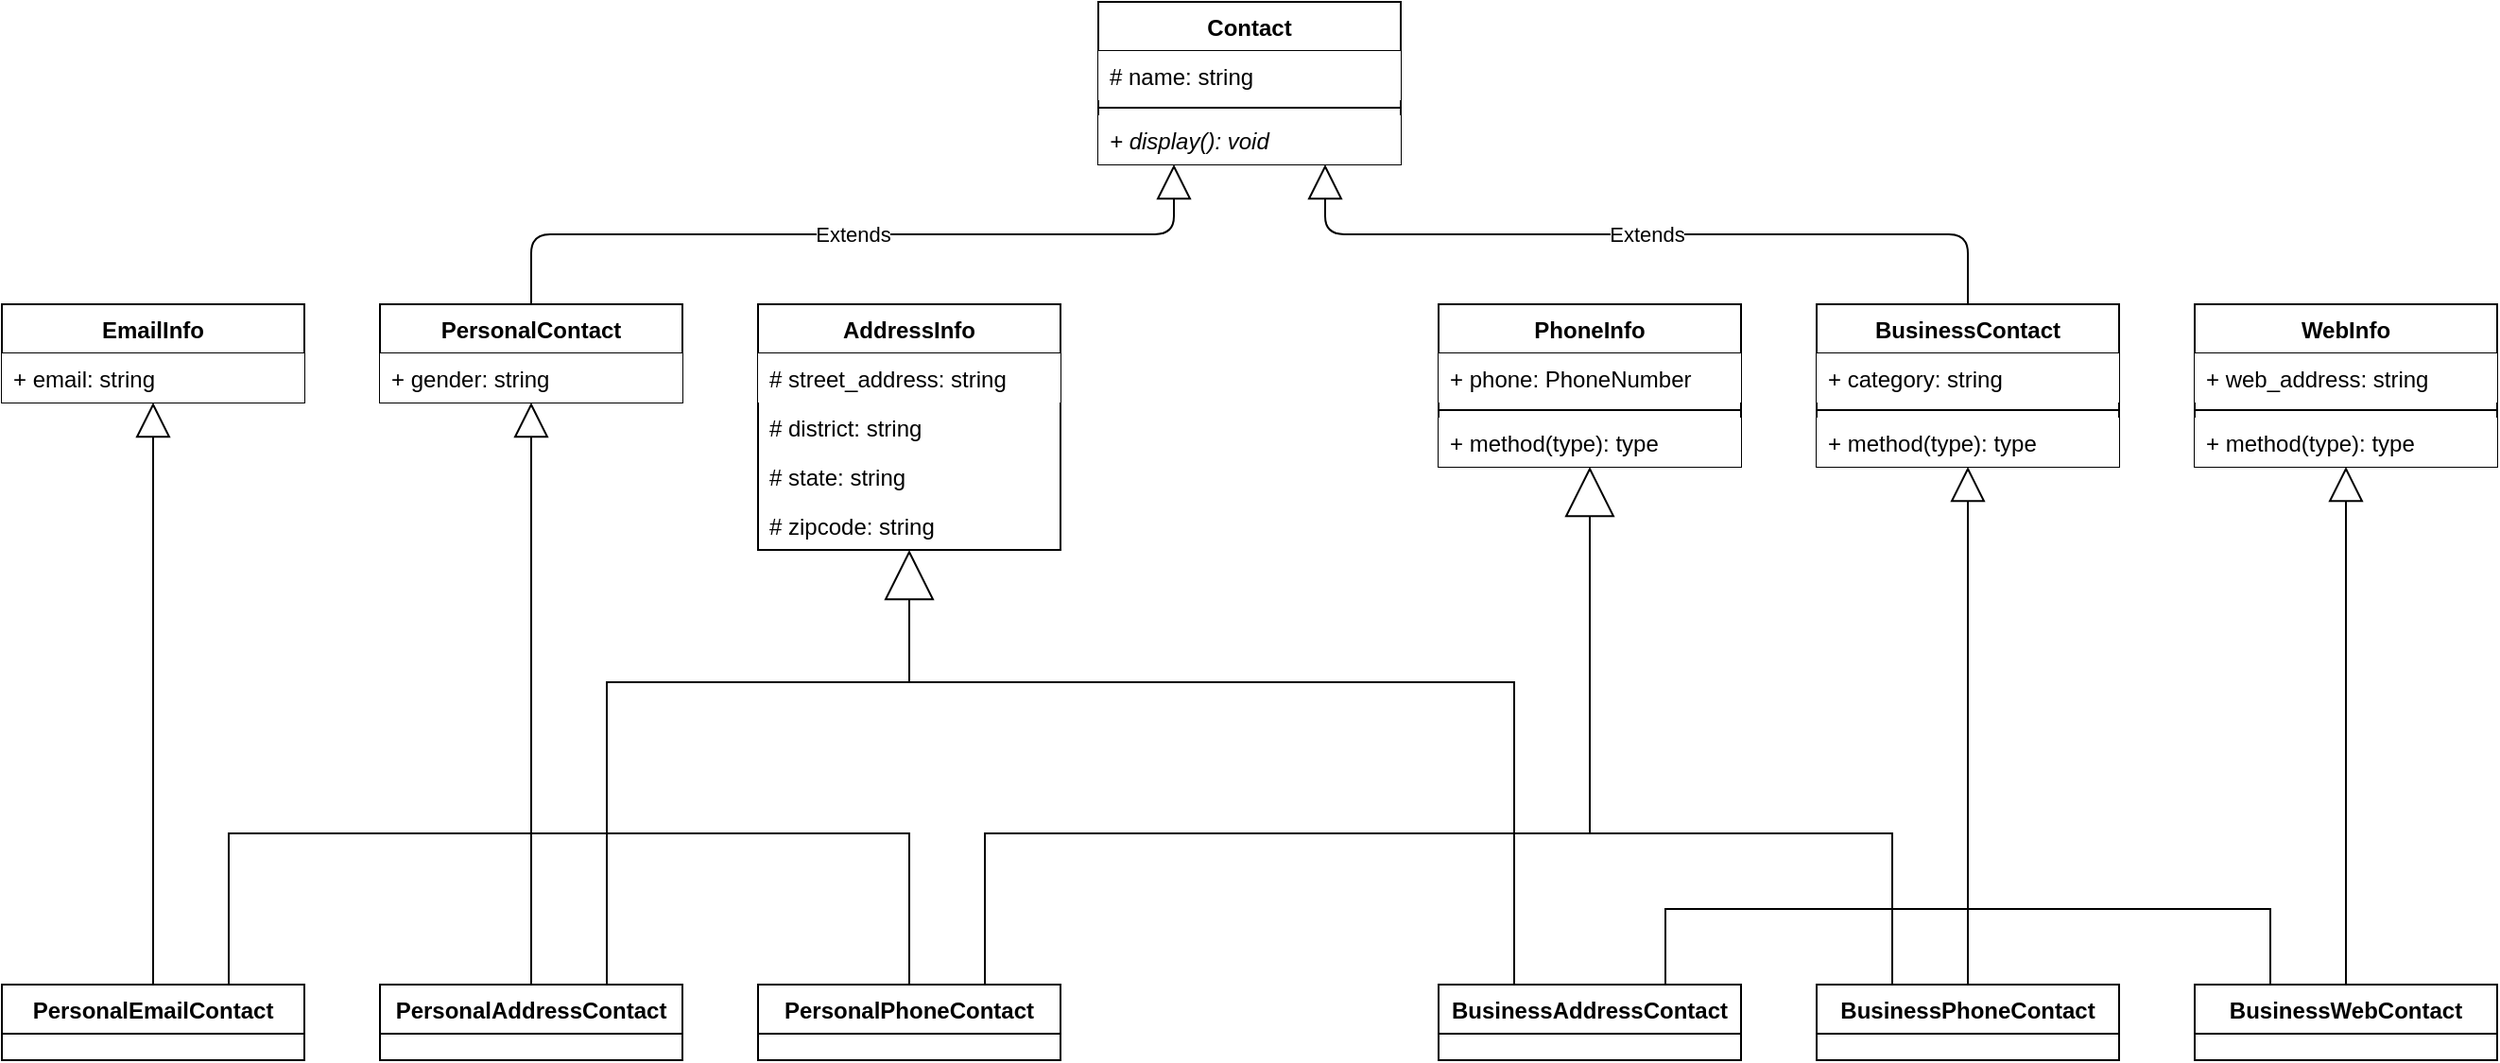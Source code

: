 <mxfile version="14.5.1" type="device" pages="2"><diagram id="RXsj_S4nUaZevX5wALTk" name="Contact Hierarchy"><mxGraphModel dx="1570" dy="1070" grid="1" gridSize="10" guides="1" tooltips="1" connect="1" arrows="0" fold="1" page="1" pageScale="1" pageWidth="1400" pageHeight="700" math="0" shadow="0"><root><mxCell id="0"/><mxCell id="1" parent="0"/><mxCell id="fDuT555Jr4MOAWVFoyUx-1" value="Contact" style="swimlane;fontStyle=1;align=center;verticalAlign=top;childLayout=stackLayout;horizontal=1;startSize=26;horizontalStack=0;resizeParent=1;resizeParentMax=0;resizeLast=0;collapsible=1;marginBottom=0;" parent="1" vertex="1"><mxGeometry x="620" y="70" width="160" height="86" as="geometry"/></mxCell><mxCell id="fDuT555Jr4MOAWVFoyUx-2" value="# name: string" style="text;strokeColor=none;align=left;verticalAlign=top;spacingLeft=4;spacingRight=4;overflow=hidden;rotatable=0;points=[[0,0.5],[1,0.5]];portConstraint=eastwest;fillColor=#ffffff;" parent="fDuT555Jr4MOAWVFoyUx-1" vertex="1"><mxGeometry y="26" width="160" height="26" as="geometry"/></mxCell><mxCell id="fDuT555Jr4MOAWVFoyUx-3" value="" style="line;strokeWidth=1;fillColor=none;align=left;verticalAlign=middle;spacingTop=-1;spacingLeft=3;spacingRight=3;rotatable=0;labelPosition=right;points=[];portConstraint=eastwest;" parent="fDuT555Jr4MOAWVFoyUx-1" vertex="1"><mxGeometry y="52" width="160" height="8" as="geometry"/></mxCell><mxCell id="fDuT555Jr4MOAWVFoyUx-4" value="+ display(): void" style="text;strokeColor=none;align=left;verticalAlign=top;spacingLeft=4;spacingRight=4;overflow=hidden;rotatable=0;points=[[0,0.5],[1,0.5]];portConstraint=eastwest;fontStyle=2;fillColor=#ffffff;" parent="fDuT555Jr4MOAWVFoyUx-1" vertex="1"><mxGeometry y="60" width="160" height="26" as="geometry"/></mxCell><mxCell id="fDuT555Jr4MOAWVFoyUx-6" value="PersonalContact" style="swimlane;fontStyle=1;align=center;verticalAlign=top;childLayout=stackLayout;horizontal=1;startSize=26;horizontalStack=0;resizeParent=1;resizeParentMax=0;resizeLast=0;collapsible=1;marginBottom=0;" parent="1" vertex="1"><mxGeometry x="240" y="230" width="160" height="52" as="geometry"/></mxCell><mxCell id="fDuT555Jr4MOAWVFoyUx-7" value="+ gender: string" style="text;strokeColor=none;align=left;verticalAlign=top;spacingLeft=4;spacingRight=4;overflow=hidden;rotatable=0;points=[[0,0.5],[1,0.5]];portConstraint=eastwest;fillColor=#ffffff;" parent="fDuT555Jr4MOAWVFoyUx-6" vertex="1"><mxGeometry y="26" width="160" height="26" as="geometry"/></mxCell><mxCell id="fDuT555Jr4MOAWVFoyUx-10" value="BusinessContact" style="swimlane;fontStyle=1;align=center;verticalAlign=top;childLayout=stackLayout;horizontal=1;startSize=26;horizontalStack=0;resizeParent=1;resizeParentMax=0;resizeLast=0;collapsible=1;marginBottom=0;" parent="1" vertex="1"><mxGeometry x="1000" y="230" width="160" height="86" as="geometry"/></mxCell><mxCell id="fDuT555Jr4MOAWVFoyUx-11" value="+ category: string" style="text;strokeColor=none;align=left;verticalAlign=top;spacingLeft=4;spacingRight=4;overflow=hidden;rotatable=0;points=[[0,0.5],[1,0.5]];portConstraint=eastwest;fillColor=#ffffff;" parent="fDuT555Jr4MOAWVFoyUx-10" vertex="1"><mxGeometry y="26" width="160" height="26" as="geometry"/></mxCell><mxCell id="fDuT555Jr4MOAWVFoyUx-12" value="" style="line;strokeWidth=1;fillColor=none;align=left;verticalAlign=middle;spacingTop=-1;spacingLeft=3;spacingRight=3;rotatable=0;labelPosition=right;points=[];portConstraint=eastwest;" parent="fDuT555Jr4MOAWVFoyUx-10" vertex="1"><mxGeometry y="52" width="160" height="8" as="geometry"/></mxCell><mxCell id="fDuT555Jr4MOAWVFoyUx-13" value="+ method(type): type" style="text;strokeColor=none;align=left;verticalAlign=top;spacingLeft=4;spacingRight=4;overflow=hidden;rotatable=0;points=[[0,0.5],[1,0.5]];portConstraint=eastwest;fillColor=#ffffff;" parent="fDuT555Jr4MOAWVFoyUx-10" vertex="1"><mxGeometry y="60" width="160" height="26" as="geometry"/></mxCell><mxCell id="fDuT555Jr4MOAWVFoyUx-14" value="Extends" style="endArrow=block;endSize=16;endFill=0;html=1;exitX=0.5;exitY=0;exitDx=0;exitDy=0;entryX=0.25;entryY=1;entryDx=0;entryDy=0;edgeStyle=orthogonalEdgeStyle;" parent="1" source="fDuT555Jr4MOAWVFoyUx-6" target="fDuT555Jr4MOAWVFoyUx-1" edge="1"><mxGeometry width="160" relative="1" as="geometry"><mxPoint x="460" y="170" as="sourcePoint"/><mxPoint x="620" y="170" as="targetPoint"/></mxGeometry></mxCell><mxCell id="fDuT555Jr4MOAWVFoyUx-15" value="Extends" style="endArrow=block;endSize=16;endFill=0;html=1;exitX=0.5;exitY=0;exitDx=0;exitDy=0;entryX=0.75;entryY=1;entryDx=0;entryDy=0;edgeStyle=orthogonalEdgeStyle;" parent="1" source="fDuT555Jr4MOAWVFoyUx-10" target="fDuT555Jr4MOAWVFoyUx-1" edge="1"><mxGeometry width="160" relative="1" as="geometry"><mxPoint x="660" y="310" as="sourcePoint"/><mxPoint x="820" y="310" as="targetPoint"/></mxGeometry></mxCell><mxCell id="fDuT555Jr4MOAWVFoyUx-16" value="AddressInfo" style="swimlane;fontStyle=1;align=center;verticalAlign=top;childLayout=stackLayout;horizontal=1;startSize=26;horizontalStack=0;resizeParent=1;resizeParentMax=0;resizeLast=0;collapsible=1;marginBottom=0;" parent="1" vertex="1"><mxGeometry x="440" y="230" width="160" height="130" as="geometry"><mxRectangle x="240" y="200" width="100" height="26" as="alternateBounds"/></mxGeometry></mxCell><mxCell id="fDuT555Jr4MOAWVFoyUx-17" value="# street_address: string" style="text;strokeColor=none;align=left;verticalAlign=top;spacingLeft=4;spacingRight=4;overflow=hidden;rotatable=0;points=[[0,0.5],[1,0.5]];portConstraint=eastwest;fillColor=#ffffff;" parent="fDuT555Jr4MOAWVFoyUx-16" vertex="1"><mxGeometry y="26" width="160" height="26" as="geometry"/></mxCell><mxCell id="MVMWuLtHfD_XNEsz0F-j-5" value="# district: string" style="text;strokeColor=none;fillColor=none;align=left;verticalAlign=top;spacingLeft=4;spacingRight=4;overflow=hidden;rotatable=0;points=[[0,0.5],[1,0.5]];portConstraint=eastwest;" vertex="1" parent="fDuT555Jr4MOAWVFoyUx-16"><mxGeometry y="52" width="160" height="26" as="geometry"/></mxCell><mxCell id="MVMWuLtHfD_XNEsz0F-j-6" value="# state: string" style="text;strokeColor=none;fillColor=none;align=left;verticalAlign=top;spacingLeft=4;spacingRight=4;overflow=hidden;rotatable=0;points=[[0,0.5],[1,0.5]];portConstraint=eastwest;" vertex="1" parent="fDuT555Jr4MOAWVFoyUx-16"><mxGeometry y="78" width="160" height="26" as="geometry"/></mxCell><mxCell id="MVMWuLtHfD_XNEsz0F-j-7" value="# zipcode: string" style="text;strokeColor=none;fillColor=none;align=left;verticalAlign=top;spacingLeft=4;spacingRight=4;overflow=hidden;rotatable=0;points=[[0,0.5],[1,0.5]];portConstraint=eastwest;" vertex="1" parent="fDuT555Jr4MOAWVFoyUx-16"><mxGeometry y="104" width="160" height="26" as="geometry"/></mxCell><mxCell id="fDuT555Jr4MOAWVFoyUx-20" value="PhoneInfo" style="swimlane;fontStyle=1;align=center;verticalAlign=top;childLayout=stackLayout;horizontal=1;startSize=26;horizontalStack=0;resizeParent=1;resizeParentMax=0;resizeLast=0;collapsible=1;marginBottom=0;" parent="1" vertex="1"><mxGeometry x="800" y="230" width="160" height="86" as="geometry"/></mxCell><mxCell id="fDuT555Jr4MOAWVFoyUx-21" value="+ phone: PhoneNumber" style="text;strokeColor=none;align=left;verticalAlign=top;spacingLeft=4;spacingRight=4;overflow=hidden;rotatable=0;points=[[0,0.5],[1,0.5]];portConstraint=eastwest;fillColor=#ffffff;" parent="fDuT555Jr4MOAWVFoyUx-20" vertex="1"><mxGeometry y="26" width="160" height="26" as="geometry"/></mxCell><mxCell id="fDuT555Jr4MOAWVFoyUx-22" value="" style="line;strokeWidth=1;fillColor=none;align=left;verticalAlign=middle;spacingTop=-1;spacingLeft=3;spacingRight=3;rotatable=0;labelPosition=right;points=[];portConstraint=eastwest;" parent="fDuT555Jr4MOAWVFoyUx-20" vertex="1"><mxGeometry y="52" width="160" height="8" as="geometry"/></mxCell><mxCell id="fDuT555Jr4MOAWVFoyUx-23" value="+ method(type): type" style="text;strokeColor=none;align=left;verticalAlign=top;spacingLeft=4;spacingRight=4;overflow=hidden;rotatable=0;points=[[0,0.5],[1,0.5]];portConstraint=eastwest;fillColor=#ffffff;" parent="fDuT555Jr4MOAWVFoyUx-20" vertex="1"><mxGeometry y="60" width="160" height="26" as="geometry"/></mxCell><mxCell id="fDuT555Jr4MOAWVFoyUx-24" value="PersonalAddressContact" style="swimlane;fontStyle=1;align=center;verticalAlign=top;childLayout=stackLayout;horizontal=1;startSize=26;horizontalStack=0;resizeParent=1;resizeParentMax=0;resizeLast=0;collapsible=1;marginBottom=0;" parent="1" vertex="1"><mxGeometry x="240" y="590" width="160" height="40" as="geometry"/></mxCell><mxCell id="fDuT555Jr4MOAWVFoyUx-30" value="" style="endArrow=block;endFill=0;endSize=24;html=1;exitX=0.75;exitY=0;exitDx=0;exitDy=0;edgeStyle=orthogonalEdgeStyle;rounded=0;entryX=0.5;entryY=1;entryDx=0;entryDy=0;" parent="1" source="fDuT555Jr4MOAWVFoyUx-24" target="fDuT555Jr4MOAWVFoyUx-16" edge="1"><mxGeometry width="160" relative="1" as="geometry"><mxPoint x="400" y="380" as="sourcePoint"/><mxPoint x="600" y="400" as="targetPoint"/><Array as="points"><mxPoint x="360" y="430"/><mxPoint x="520" y="430"/></Array></mxGeometry></mxCell><mxCell id="fDuT555Jr4MOAWVFoyUx-31" value="" style="endArrow=block;endSize=16;endFill=0;html=1;exitX=0.5;exitY=0;exitDx=0;exitDy=0;edgeStyle=orthogonalEdgeStyle;entryX=0.5;entryY=1;entryDx=0;entryDy=0;" parent="1" source="fDuT555Jr4MOAWVFoyUx-24" target="fDuT555Jr4MOAWVFoyUx-6" edge="1"><mxGeometry width="160" relative="1" as="geometry"><mxPoint x="320" y="370" as="sourcePoint"/><mxPoint x="280" y="350" as="targetPoint"/><Array as="points"><mxPoint x="320" y="560"/><mxPoint x="320" y="560"/></Array></mxGeometry></mxCell><mxCell id="fDuT555Jr4MOAWVFoyUx-32" value="PersonalPhoneContact" style="swimlane;fontStyle=1;align=center;verticalAlign=top;childLayout=stackLayout;horizontal=1;startSize=26;horizontalStack=0;resizeParent=1;resizeParentMax=0;resizeLast=0;collapsible=1;marginBottom=0;" parent="1" vertex="1"><mxGeometry x="440" y="590" width="160" height="40" as="geometry"/></mxCell><mxCell id="fDuT555Jr4MOAWVFoyUx-36" value="" style="endArrow=block;endFill=0;endSize=24;html=1;exitX=0.75;exitY=0;exitDx=0;exitDy=0;entryX=0.5;entryY=1;entryDx=0;entryDy=0;edgeStyle=orthogonalEdgeStyle;rounded=0;" parent="1" source="fDuT555Jr4MOAWVFoyUx-32" target="fDuT555Jr4MOAWVFoyUx-20" edge="1"><mxGeometry width="160" relative="1" as="geometry"><mxPoint x="610" y="420" as="sourcePoint"/><mxPoint x="770" y="420" as="targetPoint"/><Array as="points"><mxPoint x="560" y="510"/><mxPoint x="880" y="510"/></Array></mxGeometry></mxCell><mxCell id="fDuT555Jr4MOAWVFoyUx-37" value="" style="endArrow=none;endSize=16;endFill=0;html=1;exitX=0.5;exitY=0;exitDx=0;exitDy=0;edgeStyle=orthogonalEdgeStyle;verticalAlign=bottom;labelPosition=center;verticalLabelPosition=middle;align=center;rounded=0;" parent="1" source="fDuT555Jr4MOAWVFoyUx-32" edge="1"><mxGeometry width="160" relative="1" as="geometry"><mxPoint x="420" y="310" as="sourcePoint"/><mxPoint x="320" y="320" as="targetPoint"/><Array as="points"><mxPoint x="520" y="510"/><mxPoint x="320" y="510"/></Array></mxGeometry></mxCell><mxCell id="MVMWuLtHfD_XNEsz0F-j-8" style="edgeStyle=orthogonalEdgeStyle;rounded=0;orthogonalLoop=1;jettySize=auto;html=1;exitX=0.75;exitY=0;exitDx=0;exitDy=0;endArrow=none;endFill=0;endSize=16;elbow=vertical;" edge="1" parent="1" source="MVMWuLtHfD_XNEsz0F-j-1"><mxGeometry relative="1" as="geometry"><mxPoint x="320" y="320" as="targetPoint"/><Array as="points"><mxPoint x="160" y="510"/><mxPoint x="320" y="510"/></Array></mxGeometry></mxCell><mxCell id="MVMWuLtHfD_XNEsz0F-j-13" style="edgeStyle=orthogonalEdgeStyle;rounded=1;orthogonalLoop=1;jettySize=auto;html=1;exitX=0.5;exitY=0;exitDx=0;exitDy=0;endArrow=block;endFill=0;endSize=16;entryX=0.5;entryY=1;entryDx=0;entryDy=0;" edge="1" parent="1" source="MVMWuLtHfD_XNEsz0F-j-1" target="MVMWuLtHfD_XNEsz0F-j-9"><mxGeometry relative="1" as="geometry"><mxPoint x="110" y="320" as="targetPoint"/><Array as="points"><mxPoint x="120" y="540"/><mxPoint x="120" y="540"/></Array></mxGeometry></mxCell><mxCell id="MVMWuLtHfD_XNEsz0F-j-1" value="PersonalEmailContact" style="swimlane;fontStyle=1;align=center;verticalAlign=top;childLayout=stackLayout;horizontal=1;startSize=26;horizontalStack=0;resizeParent=1;resizeParentMax=0;resizeLast=0;collapsible=1;marginBottom=0;" vertex="1" parent="1"><mxGeometry x="40" y="590" width="160" height="40" as="geometry"/></mxCell><mxCell id="MVMWuLtHfD_XNEsz0F-j-9" value="EmailInfo" style="swimlane;fontStyle=1;align=center;verticalAlign=top;childLayout=stackLayout;horizontal=1;startSize=26;horizontalStack=0;resizeParent=1;resizeParentMax=0;resizeLast=0;collapsible=1;marginBottom=0;" vertex="1" parent="1"><mxGeometry x="40" y="230" width="160" height="52" as="geometry"/></mxCell><mxCell id="MVMWuLtHfD_XNEsz0F-j-10" value="+ email: string" style="text;strokeColor=none;align=left;verticalAlign=top;spacingLeft=4;spacingRight=4;overflow=hidden;rotatable=0;points=[[0,0.5],[1,0.5]];portConstraint=eastwest;fillColor=#ffffff;" vertex="1" parent="MVMWuLtHfD_XNEsz0F-j-9"><mxGeometry y="26" width="160" height="26" as="geometry"/></mxCell><mxCell id="MVMWuLtHfD_XNEsz0F-j-14" value="WebInfo" style="swimlane;fontStyle=1;align=center;verticalAlign=top;childLayout=stackLayout;horizontal=1;startSize=26;horizontalStack=0;resizeParent=1;resizeParentMax=0;resizeLast=0;collapsible=1;marginBottom=0;" vertex="1" parent="1"><mxGeometry x="1200" y="230" width="160" height="86" as="geometry"/></mxCell><mxCell id="MVMWuLtHfD_XNEsz0F-j-15" value="+ web_address: string" style="text;strokeColor=none;align=left;verticalAlign=top;spacingLeft=4;spacingRight=4;overflow=hidden;rotatable=0;points=[[0,0.5],[1,0.5]];portConstraint=eastwest;fillColor=#ffffff;" vertex="1" parent="MVMWuLtHfD_XNEsz0F-j-14"><mxGeometry y="26" width="160" height="26" as="geometry"/></mxCell><mxCell id="MVMWuLtHfD_XNEsz0F-j-16" value="" style="line;strokeWidth=1;align=left;verticalAlign=middle;spacingTop=-1;spacingLeft=3;spacingRight=3;rotatable=0;labelPosition=right;points=[];portConstraint=eastwest;fillColor=none;" vertex="1" parent="MVMWuLtHfD_XNEsz0F-j-14"><mxGeometry y="52" width="160" height="8" as="geometry"/></mxCell><mxCell id="MVMWuLtHfD_XNEsz0F-j-17" value="+ method(type): type" style="text;strokeColor=none;align=left;verticalAlign=top;spacingLeft=4;spacingRight=4;overflow=hidden;rotatable=0;points=[[0,0.5],[1,0.5]];portConstraint=eastwest;fillColor=#ffffff;" vertex="1" parent="MVMWuLtHfD_XNEsz0F-j-14"><mxGeometry y="60" width="160" height="26" as="geometry"/></mxCell><mxCell id="MVMWuLtHfD_XNEsz0F-j-19" style="edgeStyle=orthogonalEdgeStyle;rounded=1;orthogonalLoop=1;jettySize=auto;html=1;exitX=0.5;exitY=0;exitDx=0;exitDy=0;entryX=0.5;entryY=1;entryDx=0;entryDy=0;endArrow=block;endFill=0;endSize=16;" edge="1" parent="1" source="MVMWuLtHfD_XNEsz0F-j-18" target="fDuT555Jr4MOAWVFoyUx-10"><mxGeometry relative="1" as="geometry"/></mxCell><mxCell id="MVMWuLtHfD_XNEsz0F-j-20" style="edgeStyle=orthogonalEdgeStyle;rounded=0;orthogonalLoop=1;jettySize=auto;html=1;exitX=0.25;exitY=0;exitDx=0;exitDy=0;endArrow=none;endFill=0;endSize=16;" edge="1" parent="1" source="MVMWuLtHfD_XNEsz0F-j-18"><mxGeometry relative="1" as="geometry"><mxPoint x="880" y="390" as="targetPoint"/><Array as="points"><mxPoint x="1040" y="510"/><mxPoint x="880" y="510"/><mxPoint x="880" y="390"/></Array></mxGeometry></mxCell><mxCell id="MVMWuLtHfD_XNEsz0F-j-18" value="BusinessPhoneContact" style="swimlane;fontStyle=1;align=center;verticalAlign=top;childLayout=stackLayout;horizontal=1;startSize=26;horizontalStack=0;resizeParent=1;resizeParentMax=0;resizeLast=0;collapsible=1;marginBottom=0;" vertex="1" parent="1"><mxGeometry x="1000" y="590" width="160" height="40" as="geometry"/></mxCell><mxCell id="MVMWuLtHfD_XNEsz0F-j-22" style="edgeStyle=orthogonalEdgeStyle;rounded=0;orthogonalLoop=1;jettySize=auto;html=1;exitX=0.75;exitY=0;exitDx=0;exitDy=0;endArrow=none;endFill=0;endSize=16;" edge="1" parent="1" source="MVMWuLtHfD_XNEsz0F-j-21"><mxGeometry relative="1" as="geometry"><mxPoint x="1080" y="360" as="targetPoint"/><Array as="points"><mxPoint x="920" y="550"/><mxPoint x="1080" y="550"/></Array></mxGeometry></mxCell><mxCell id="MVMWuLtHfD_XNEsz0F-j-30" style="edgeStyle=orthogonalEdgeStyle;rounded=0;orthogonalLoop=1;jettySize=auto;html=1;exitX=0.25;exitY=0;exitDx=0;exitDy=0;endArrow=none;endFill=0;endSize=16;" edge="1" parent="1" source="MVMWuLtHfD_XNEsz0F-j-21"><mxGeometry relative="1" as="geometry"><mxPoint x="520" y="400" as="targetPoint"/><Array as="points"><mxPoint x="840" y="430"/><mxPoint x="520" y="430"/></Array></mxGeometry></mxCell><mxCell id="MVMWuLtHfD_XNEsz0F-j-21" value="BusinessAddressContact" style="swimlane;fontStyle=1;align=center;verticalAlign=top;childLayout=stackLayout;horizontal=1;startSize=26;horizontalStack=0;resizeParent=1;resizeParentMax=0;resizeLast=0;collapsible=1;marginBottom=0;" vertex="1" parent="1"><mxGeometry x="800" y="590" width="160" height="40" as="geometry"/></mxCell><mxCell id="MVMWuLtHfD_XNEsz0F-j-24" style="edgeStyle=orthogonalEdgeStyle;rounded=0;orthogonalLoop=1;jettySize=auto;html=1;exitX=0.25;exitY=0;exitDx=0;exitDy=0;endArrow=none;endFill=0;endSize=16;" edge="1" parent="1" source="MVMWuLtHfD_XNEsz0F-j-23"><mxGeometry relative="1" as="geometry"><mxPoint x="1080" y="350" as="targetPoint"/><Array as="points"><mxPoint x="1240" y="550"/><mxPoint x="1080" y="550"/></Array></mxGeometry></mxCell><mxCell id="MVMWuLtHfD_XNEsz0F-j-25" style="edgeStyle=orthogonalEdgeStyle;rounded=0;orthogonalLoop=1;jettySize=auto;html=1;exitX=0.5;exitY=0;exitDx=0;exitDy=0;entryX=0.5;entryY=1;entryDx=0;entryDy=0;endArrow=block;endFill=0;endSize=16;" edge="1" parent="1" source="MVMWuLtHfD_XNEsz0F-j-23" target="MVMWuLtHfD_XNEsz0F-j-14"><mxGeometry relative="1" as="geometry"/></mxCell><mxCell id="MVMWuLtHfD_XNEsz0F-j-23" value="BusinessWebContact" style="swimlane;fontStyle=1;align=center;verticalAlign=top;childLayout=stackLayout;horizontal=1;startSize=26;horizontalStack=0;resizeParent=1;resizeParentMax=0;resizeLast=0;collapsible=1;marginBottom=0;" vertex="1" parent="1"><mxGeometry x="1200" y="590" width="160" height="40" as="geometry"/></mxCell></root></mxGraphModel></diagram><diagram id="2uqUJE8ranXwRgDaMAfw" name="DMS"><mxGraphModel dx="1108" dy="686" grid="1" gridSize="10" guides="1" tooltips="1" connect="1" arrows="1" fold="1" page="1" pageScale="1" pageWidth="1000" pageHeight="1000" math="0" shadow="0">&#xa;      <root>&#xa;        <mxCell id="BJADAyWLxiC1vDJ9y815-0"/>&#xa;        <mxCell id="BJADAyWLxiC1vDJ9y815-1" parent="BJADAyWLxiC1vDJ9y815-0"/>&#xa;      </root>&#xa;    </mxGraphModel></diagram></mxfile>